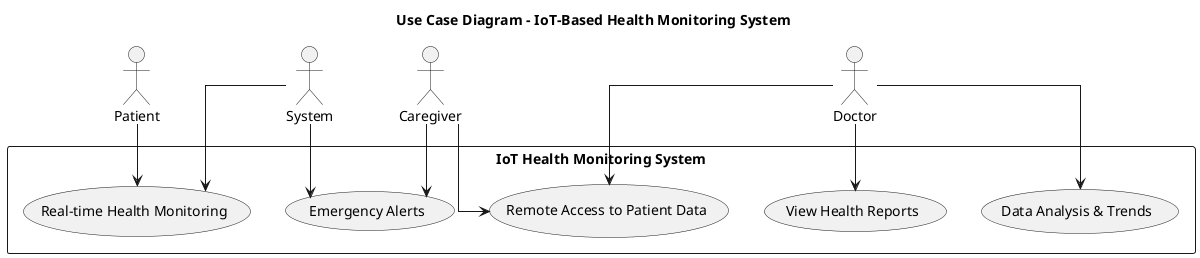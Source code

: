 @startuml
skinparam linetype ortho
title **Use Case Diagram - IoT-Based Health Monitoring System**

actor "Patient" as Patient
actor "Caregiver" as Caregiver
actor "Doctor" as Doctor
actor "System" as System

rectangle "IoT Health Monitoring System" {
    usecase "Real-time Health Monitoring" as UC1
    usecase "Emergency Alerts" as UC2
    usecase "View Health Reports" as UC3
    usecase "Data Analysis & Trends" as UC4
    usecase "Remote Access to Patient Data" as UC5

    Patient --> UC1
    System --> UC1
    System --> UC2
    Caregiver --> UC2
    Doctor --> UC3
    Doctor --> UC4
    Caregiver --> UC5
    Doctor --> UC5
}
@enduml
